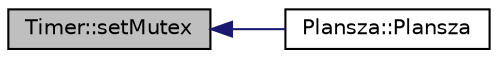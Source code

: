 digraph "Timer::setMutex"
{
  edge [fontname="Helvetica",fontsize="10",labelfontname="Helvetica",labelfontsize="10"];
  node [fontname="Helvetica",fontsize="10",shape=record];
  rankdir="LR";
  Node1 [label="Timer::setMutex",height=0.2,width=0.4,color="black", fillcolor="grey75", style="filled", fontcolor="black"];
  Node1 -> Node2 [dir="back",color="midnightblue",fontsize="10",style="solid",fontname="Helvetica"];
  Node2 [label="Plansza::Plansza",height=0.2,width=0.4,color="black", fillcolor="white", style="filled",URL="$class_plansza.html#a526fcce132482d87bd11cfbd3252671b",tooltip="Konstruktor klasy Plansza. "];
}
